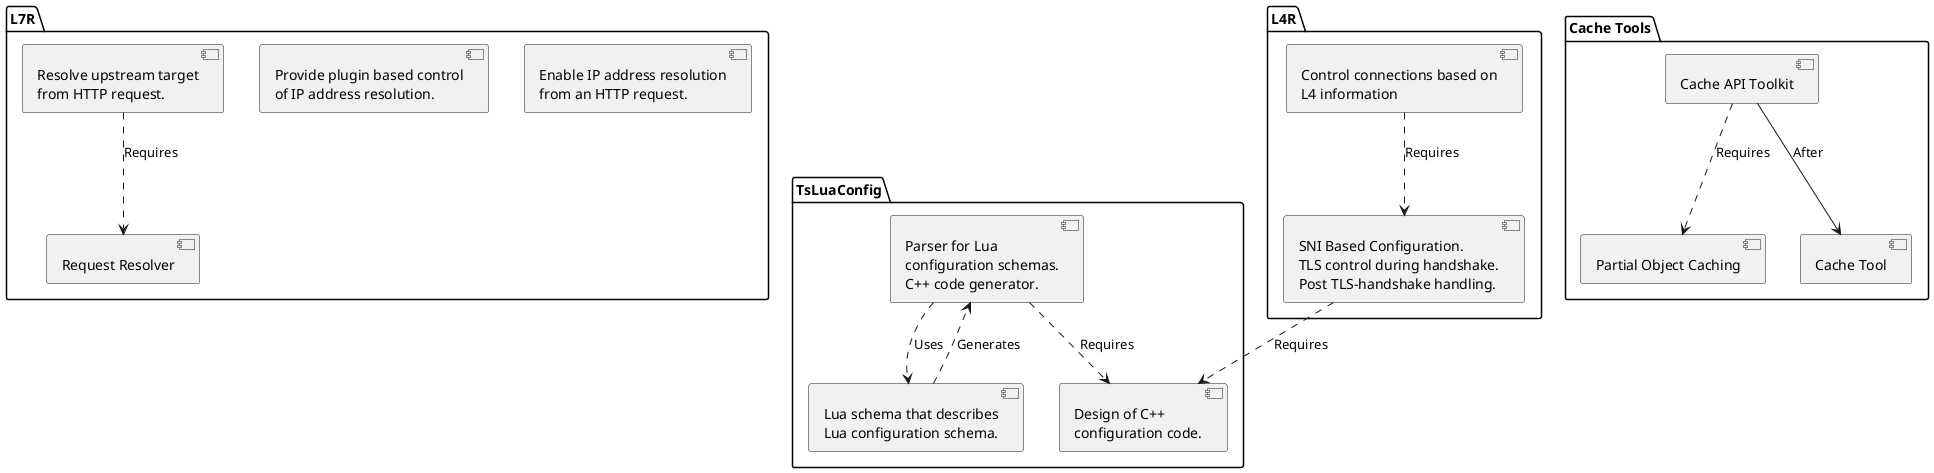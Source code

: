 @startuml

package L7R {
  Component HostDB_L7 [
    Enable IP address resolution
    from an HTTP request.
  ]
  Component HostDB_Plugins [
    Provide plugin based control
    of IP address resolution.
  ]
  Component l7_resolver [
    Request Resolver
  ]
  Component L7R [
    Resolve upstream target
    from HTTP request.
  ]

  L7R ..> l7_resolver : Requires
}

package TsLuaConfig {
  Component TsLuaConfigSchemaParser [
    Parser for Lua
    configuration schemas.
    C++ code generator.
  ]
  Component TsLuaConfigMetaSchema [
    Lua schema that describes
    Lua configuration schema.
  ]
  Component TsLuaConfigInternals [
    Design of C++
    configuration code.
  ]
  TsLuaConfigSchemaParser ..> TsLuaConfigMetaSchema : Uses
  TsLuaConfigSchemaParser ..> TsLuaConfigInternals : Requires
  TsLuaConfigMetaSchema ..> TsLuaConfigSchemaParser : Generates
}

package L4R {
  Component L4R [
    Control connections based on
    L4 information
  ]

  Component TLS_Control [
    SNI Based Configuration.
    TLS control during handshake.
    Post TLS-handshake handling.
  ]

  L4R ..> TLS_Control : Requires
  TLS_Control ..> TsLuaConfigInternals : Requires
}

package "Cache Tools" {
  Component POC [
    Partial Object Caching
  ]
  Component CacheTool [
    Cache Tool
  ]
  Component CAT [
    Cache API Toolkit
  ]
  CAT ..> POC : Requires
  CAT --> CacheTool: After
}

@enduml

/'

  subgraph {
    RPC_refactor [shape=folder];
    RPC_library [shape=rect style=rounded];
    RPC_manager_no_delay [shape=rect style=rounded];
    RPC_bidirectional [shape=rect style=rounded];
    RPC_plugin [shape=rect style=rounded];

    RPC_refactor -> {RPC_library RPC_manager_no_delay RPC_bidirectional RPC_plugin};
    RPC_library -> RPC_manager_no_delay;
    RPC_library -> RPC_bidirectional;
    RPC_bidirectional -> RPC_plugin;
  }

}

digraph {
  live_restart [shape=folder]
}
'/
